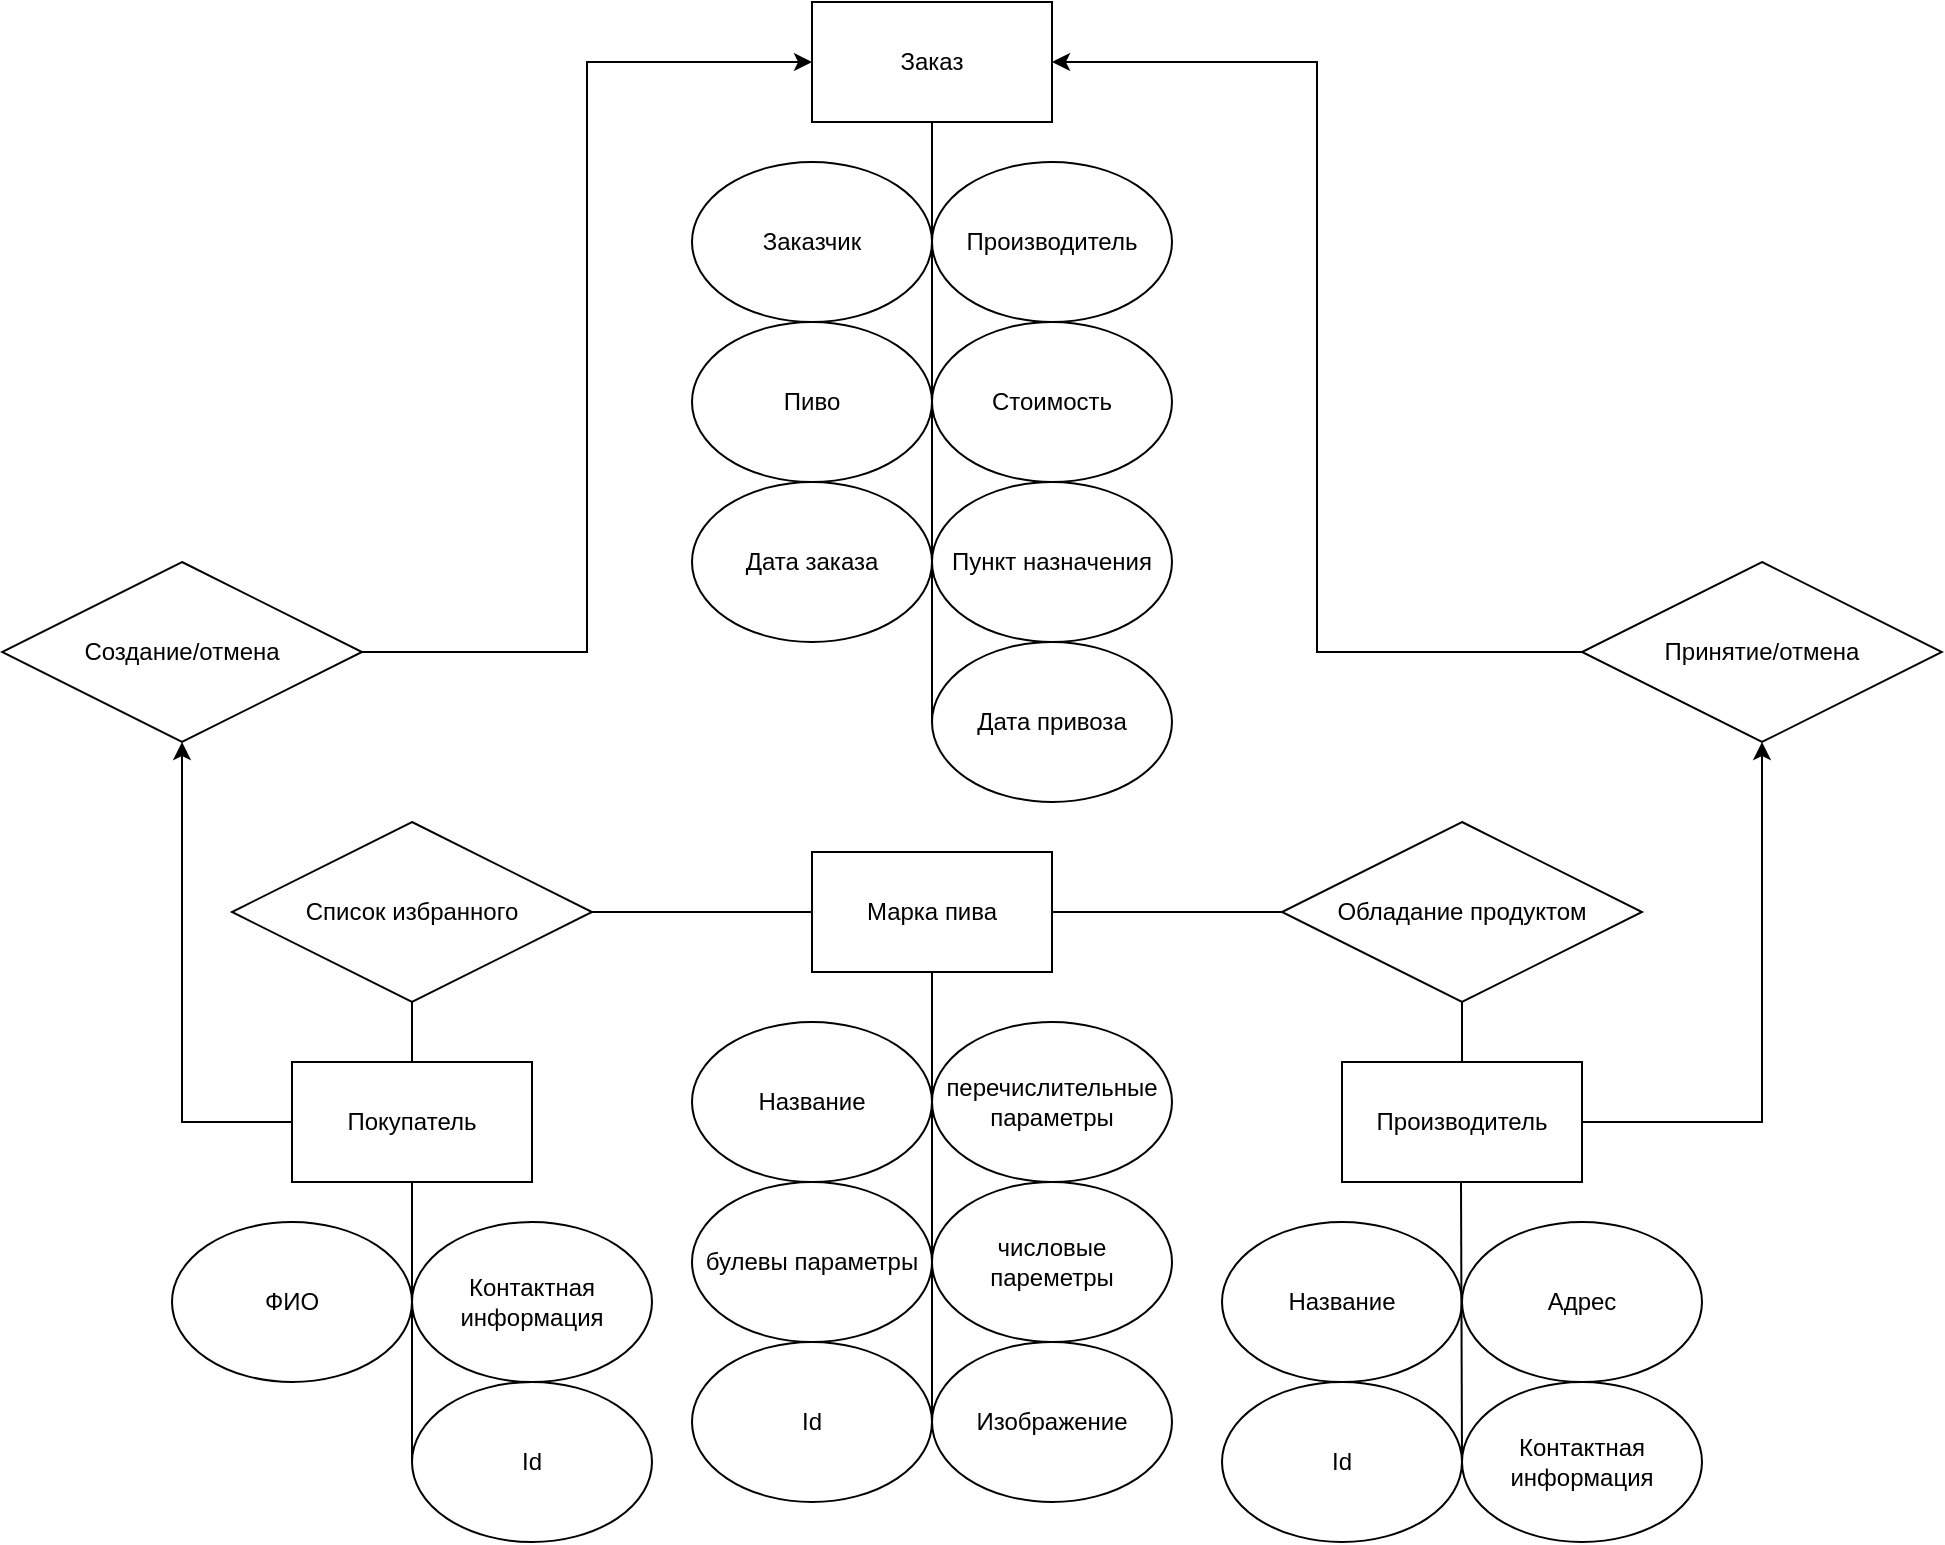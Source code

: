 <mxfile version="20.8.16" type="device"><diagram name="Page-1" id="Yzr3ZXxOaxVyuAJ_jFsi"><mxGraphModel dx="2284" dy="1942" grid="1" gridSize="10" guides="1" tooltips="1" connect="1" arrows="1" fold="1" page="1" pageScale="1" pageWidth="850" pageHeight="1100" math="0" shadow="0"><root><mxCell id="0"/><mxCell id="1" parent="0"/><mxCell id="TjHKFNAgJsZrsCc-6S4j-39" style="edgeStyle=orthogonalEdgeStyle;rounded=0;orthogonalLoop=1;jettySize=auto;html=1;" edge="1" parent="1" source="TjHKFNAgJsZrsCc-6S4j-1" target="TjHKFNAgJsZrsCc-6S4j-38"><mxGeometry relative="1" as="geometry"><Array as="points"><mxPoint x="820" y="330"/></Array></mxGeometry></mxCell><mxCell id="TjHKFNAgJsZrsCc-6S4j-1" value="Производитель" style="rounded=0;whiteSpace=wrap;html=1;" vertex="1" parent="1"><mxGeometry x="610" y="300" width="120" height="60" as="geometry"/></mxCell><mxCell id="TjHKFNAgJsZrsCc-6S4j-2" value="Адрес" style="ellipse;whiteSpace=wrap;html=1;" vertex="1" parent="1"><mxGeometry x="670" y="380" width="120" height="80" as="geometry"/></mxCell><mxCell id="TjHKFNAgJsZrsCc-6S4j-3" value="Контактная информация" style="ellipse;whiteSpace=wrap;html=1;" vertex="1" parent="1"><mxGeometry x="670" y="460" width="120" height="80" as="geometry"/></mxCell><mxCell id="TjHKFNAgJsZrsCc-6S4j-4" value="Название" style="ellipse;whiteSpace=wrap;html=1;" vertex="1" parent="1"><mxGeometry x="550" y="380" width="120" height="80" as="geometry"/></mxCell><mxCell id="TjHKFNAgJsZrsCc-6S4j-5" value="Обладание продуктом" style="rhombus;whiteSpace=wrap;html=1;" vertex="1" parent="1"><mxGeometry x="580" y="180" width="180" height="90" as="geometry"/></mxCell><mxCell id="TjHKFNAgJsZrsCc-6S4j-6" value="Марка пива" style="rounded=0;whiteSpace=wrap;html=1;" vertex="1" parent="1"><mxGeometry x="345" y="195" width="120" height="60" as="geometry"/></mxCell><mxCell id="TjHKFNAgJsZrsCc-6S4j-7" value="Название" style="ellipse;whiteSpace=wrap;html=1;" vertex="1" parent="1"><mxGeometry x="285" y="280" width="120" height="80" as="geometry"/></mxCell><mxCell id="TjHKFNAgJsZrsCc-6S4j-8" value="перечислительные параметры" style="ellipse;whiteSpace=wrap;html=1;" vertex="1" parent="1"><mxGeometry x="405" y="280" width="120" height="80" as="geometry"/></mxCell><mxCell id="TjHKFNAgJsZrsCc-6S4j-9" value="числовые пареметры" style="ellipse;whiteSpace=wrap;html=1;" vertex="1" parent="1"><mxGeometry x="405" y="360" width="120" height="80" as="geometry"/></mxCell><mxCell id="TjHKFNAgJsZrsCc-6S4j-10" value="булевы параметры" style="ellipse;whiteSpace=wrap;html=1;" vertex="1" parent="1"><mxGeometry x="285" y="360" width="120" height="80" as="geometry"/></mxCell><mxCell id="TjHKFNAgJsZrsCc-6S4j-36" style="edgeStyle=orthogonalEdgeStyle;rounded=0;orthogonalLoop=1;jettySize=auto;html=1;entryX=0.5;entryY=1;entryDx=0;entryDy=0;" edge="1" parent="1" source="TjHKFNAgJsZrsCc-6S4j-11" target="TjHKFNAgJsZrsCc-6S4j-33"><mxGeometry relative="1" as="geometry"><Array as="points"><mxPoint x="30" y="330"/></Array></mxGeometry></mxCell><mxCell id="TjHKFNAgJsZrsCc-6S4j-11" value="Покупатель" style="rounded=0;whiteSpace=wrap;html=1;" vertex="1" parent="1"><mxGeometry x="85" y="300" width="120" height="60" as="geometry"/></mxCell><mxCell id="TjHKFNAgJsZrsCc-6S4j-12" value="ФИО" style="ellipse;whiteSpace=wrap;html=1;" vertex="1" parent="1"><mxGeometry x="25" y="380" width="120" height="80" as="geometry"/></mxCell><mxCell id="TjHKFNAgJsZrsCc-6S4j-13" value="Контактная информация" style="ellipse;whiteSpace=wrap;html=1;" vertex="1" parent="1"><mxGeometry x="145" y="380" width="120" height="80" as="geometry"/></mxCell><mxCell id="TjHKFNAgJsZrsCc-6S4j-14" value="" style="endArrow=none;html=1;rounded=0;entryX=0.5;entryY=1;entryDx=0;entryDy=0;exitX=1;exitY=0.5;exitDx=0;exitDy=0;" edge="1" parent="1" source="TjHKFNAgJsZrsCc-6S4j-25" target="TjHKFNAgJsZrsCc-6S4j-6"><mxGeometry width="50" height="50" relative="1" as="geometry"><mxPoint x="405" y="400" as="sourcePoint"/><mxPoint x="665" y="390" as="targetPoint"/></mxGeometry></mxCell><mxCell id="TjHKFNAgJsZrsCc-6S4j-15" value="" style="endArrow=none;html=1;rounded=0;entryX=0.5;entryY=1;entryDx=0;entryDy=0;exitX=1;exitY=0.5;exitDx=0;exitDy=0;" edge="1" parent="1" source="TjHKFNAgJsZrsCc-6S4j-20"><mxGeometry width="50" height="50" relative="1" as="geometry"><mxPoint x="669.5" y="525" as="sourcePoint"/><mxPoint x="669.5" y="360" as="targetPoint"/></mxGeometry></mxCell><mxCell id="TjHKFNAgJsZrsCc-6S4j-17" value="" style="endArrow=none;html=1;rounded=0;entryX=0;entryY=0.5;entryDx=0;entryDy=0;exitX=1;exitY=0.5;exitDx=0;exitDy=0;" edge="1" parent="1" source="TjHKFNAgJsZrsCc-6S4j-6" target="TjHKFNAgJsZrsCc-6S4j-5"><mxGeometry width="50" height="50" relative="1" as="geometry"><mxPoint x="425" y="440" as="sourcePoint"/><mxPoint x="425" y="275" as="targetPoint"/></mxGeometry></mxCell><mxCell id="TjHKFNAgJsZrsCc-6S4j-18" value="" style="endArrow=none;html=1;rounded=0;entryX=0.5;entryY=1;entryDx=0;entryDy=0;exitX=0.5;exitY=0;exitDx=0;exitDy=0;" edge="1" parent="1" source="TjHKFNAgJsZrsCc-6S4j-1" target="TjHKFNAgJsZrsCc-6S4j-5"><mxGeometry width="50" height="50" relative="1" as="geometry"><mxPoint x="400" y="450" as="sourcePoint"/><mxPoint x="400" y="285" as="targetPoint"/></mxGeometry></mxCell><mxCell id="TjHKFNAgJsZrsCc-6S4j-19" value="" style="endArrow=none;html=1;rounded=0;entryX=0.5;entryY=1;entryDx=0;entryDy=0;exitX=0;exitY=0.5;exitDx=0;exitDy=0;" edge="1" parent="1" source="TjHKFNAgJsZrsCc-6S4j-21" target="TjHKFNAgJsZrsCc-6S4j-11"><mxGeometry width="50" height="50" relative="1" as="geometry"><mxPoint x="145" y="420" as="sourcePoint"/><mxPoint x="445" y="115" as="targetPoint"/></mxGeometry></mxCell><mxCell id="TjHKFNAgJsZrsCc-6S4j-20" value="Id" style="ellipse;whiteSpace=wrap;html=1;" vertex="1" parent="1"><mxGeometry x="550" y="460" width="120" height="80" as="geometry"/></mxCell><mxCell id="TjHKFNAgJsZrsCc-6S4j-21" value="Id" style="ellipse;whiteSpace=wrap;html=1;" vertex="1" parent="1"><mxGeometry x="145" y="460" width="120" height="80" as="geometry"/></mxCell><mxCell id="TjHKFNAgJsZrsCc-6S4j-22" value="Список избранного" style="rhombus;whiteSpace=wrap;html=1;" vertex="1" parent="1"><mxGeometry x="55" y="180" width="180" height="90" as="geometry"/></mxCell><mxCell id="TjHKFNAgJsZrsCc-6S4j-23" value="" style="endArrow=none;html=1;rounded=0;entryX=0;entryY=0.5;entryDx=0;entryDy=0;exitX=1;exitY=0.5;exitDx=0;exitDy=0;" edge="1" parent="1" source="TjHKFNAgJsZrsCc-6S4j-22" target="TjHKFNAgJsZrsCc-6S4j-6"><mxGeometry width="50" height="50" relative="1" as="geometry"><mxPoint x="475" y="235" as="sourcePoint"/><mxPoint x="625" y="235" as="targetPoint"/></mxGeometry></mxCell><mxCell id="TjHKFNAgJsZrsCc-6S4j-24" value="" style="endArrow=none;html=1;rounded=0;entryX=0.5;entryY=1;entryDx=0;entryDy=0;exitX=0.5;exitY=0;exitDx=0;exitDy=0;" edge="1" parent="1" source="TjHKFNAgJsZrsCc-6S4j-11" target="TjHKFNAgJsZrsCc-6S4j-22"><mxGeometry width="50" height="50" relative="1" as="geometry"><mxPoint x="715" y="380" as="sourcePoint"/><mxPoint x="715" y="280" as="targetPoint"/></mxGeometry></mxCell><mxCell id="TjHKFNAgJsZrsCc-6S4j-25" value="Id" style="ellipse;whiteSpace=wrap;html=1;" vertex="1" parent="1"><mxGeometry x="285" y="440" width="120" height="80" as="geometry"/></mxCell><mxCell id="TjHKFNAgJsZrsCc-6S4j-26" value="Изображение" style="ellipse;whiteSpace=wrap;html=1;" vertex="1" parent="1"><mxGeometry x="405" y="440" width="120" height="80" as="geometry"/></mxCell><mxCell id="TjHKFNAgJsZrsCc-6S4j-27" value="Заказ" style="rounded=0;whiteSpace=wrap;html=1;" vertex="1" parent="1"><mxGeometry x="345" y="-230" width="120" height="60" as="geometry"/></mxCell><mxCell id="TjHKFNAgJsZrsCc-6S4j-29" value="" style="endArrow=none;html=1;rounded=0;entryX=0.5;entryY=1;entryDx=0;entryDy=0;exitX=0;exitY=0.5;exitDx=0;exitDy=0;" edge="1" parent="1" source="TjHKFNAgJsZrsCc-6S4j-44" target="TjHKFNAgJsZrsCc-6S4j-27"><mxGeometry width="50" height="50" relative="1" as="geometry"><mxPoint x="405" y="-40" as="sourcePoint"/><mxPoint x="555" as="targetPoint"/></mxGeometry></mxCell><mxCell id="TjHKFNAgJsZrsCc-6S4j-30" value="Заказчик" style="ellipse;whiteSpace=wrap;html=1;" vertex="1" parent="1"><mxGeometry x="285" y="-150" width="120" height="80" as="geometry"/></mxCell><mxCell id="TjHKFNAgJsZrsCc-6S4j-31" value="Производитель" style="ellipse;whiteSpace=wrap;html=1;" vertex="1" parent="1"><mxGeometry x="405" y="-150" width="120" height="80" as="geometry"/></mxCell><mxCell id="TjHKFNAgJsZrsCc-6S4j-32" value="Пиво" style="ellipse;whiteSpace=wrap;html=1;" vertex="1" parent="1"><mxGeometry x="285" y="-70" width="120" height="80" as="geometry"/></mxCell><mxCell id="TjHKFNAgJsZrsCc-6S4j-37" style="edgeStyle=orthogonalEdgeStyle;rounded=0;orthogonalLoop=1;jettySize=auto;html=1;entryX=0;entryY=0.5;entryDx=0;entryDy=0;" edge="1" parent="1" source="TjHKFNAgJsZrsCc-6S4j-33" target="TjHKFNAgJsZrsCc-6S4j-27"><mxGeometry relative="1" as="geometry"/></mxCell><mxCell id="TjHKFNAgJsZrsCc-6S4j-33" value="Создание/отмена" style="rhombus;whiteSpace=wrap;html=1;" vertex="1" parent="1"><mxGeometry x="-60" y="50" width="180" height="90" as="geometry"/></mxCell><mxCell id="TjHKFNAgJsZrsCc-6S4j-40" style="edgeStyle=orthogonalEdgeStyle;rounded=0;orthogonalLoop=1;jettySize=auto;html=1;entryX=1;entryY=0.5;entryDx=0;entryDy=0;" edge="1" parent="1" source="TjHKFNAgJsZrsCc-6S4j-38" target="TjHKFNAgJsZrsCc-6S4j-27"><mxGeometry relative="1" as="geometry"/></mxCell><mxCell id="TjHKFNAgJsZrsCc-6S4j-38" value="Принятие/отмена" style="rhombus;whiteSpace=wrap;html=1;" vertex="1" parent="1"><mxGeometry x="730" y="50" width="180" height="90" as="geometry"/></mxCell><mxCell id="TjHKFNAgJsZrsCc-6S4j-41" value="Стоимость" style="ellipse;whiteSpace=wrap;html=1;" vertex="1" parent="1"><mxGeometry x="405" y="-70" width="120" height="80" as="geometry"/></mxCell><mxCell id="TjHKFNAgJsZrsCc-6S4j-42" value="Пункт назначения" style="ellipse;whiteSpace=wrap;html=1;" vertex="1" parent="1"><mxGeometry x="405" y="10" width="120" height="80" as="geometry"/></mxCell><mxCell id="TjHKFNAgJsZrsCc-6S4j-43" value="Дата заказа" style="ellipse;whiteSpace=wrap;html=1;" vertex="1" parent="1"><mxGeometry x="285" y="10" width="120" height="80" as="geometry"/></mxCell><mxCell id="TjHKFNAgJsZrsCc-6S4j-44" value="Дата привоза" style="ellipse;whiteSpace=wrap;html=1;" vertex="1" parent="1"><mxGeometry x="405" y="90" width="120" height="80" as="geometry"/></mxCell></root></mxGraphModel></diagram></mxfile>